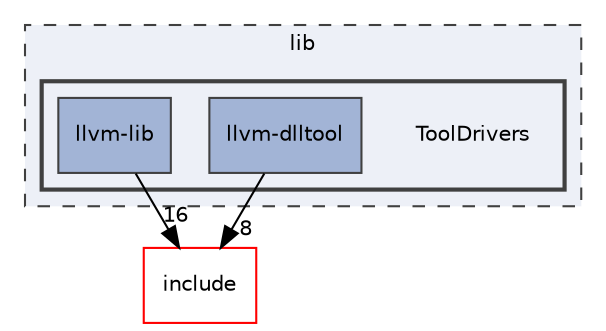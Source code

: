 digraph "lib/ToolDrivers"
{
 // LATEX_PDF_SIZE
  bgcolor="transparent";
  edge [fontname="Helvetica",fontsize="10",labelfontname="Helvetica",labelfontsize="10"];
  node [fontname="Helvetica",fontsize="10",shape="box"];
  compound=true
  subgraph clusterdir_97aefd0d527b934f1d99a682da8fe6a9 {
    graph [ bgcolor="#edf0f7", pencolor="grey25", style="filled,dashed,", label="lib", fontname="Helvetica", fontsize="10", URL="dir_97aefd0d527b934f1d99a682da8fe6a9.html"]
  subgraph clusterdir_0deb98a24ce3a530e05f88881105608c {
    graph [ bgcolor="#edf0f7", pencolor="grey25", style="filled,bold,", label="", fontname="Helvetica", fontsize="10", URL="dir_0deb98a24ce3a530e05f88881105608c.html"]
    dir_0deb98a24ce3a530e05f88881105608c [shape=plaintext, label="ToolDrivers"];
  dir_351e113ee9a334373e1cb178e865ed40 [label="llvm-dlltool", style="filled,", fillcolor="#a2b4d6", color="grey25", URL="dir_351e113ee9a334373e1cb178e865ed40.html"];
  dir_2b225a091dbd7b7eb9e6634617bc16eb [label="llvm-lib", style="filled,", fillcolor="#a2b4d6", color="grey25", URL="dir_2b225a091dbd7b7eb9e6634617bc16eb.html"];
  }
  }
  dir_d44c64559bbebec7f509842c48db8b23 [label="include", style="", fillcolor="#edf0f7", color="red", URL="dir_d44c64559bbebec7f509842c48db8b23.html"];
  dir_351e113ee9a334373e1cb178e865ed40->dir_d44c64559bbebec7f509842c48db8b23 [headlabel="8", labeldistance=1.5 headhref="dir_000107_000082.html"];
  dir_2b225a091dbd7b7eb9e6634617bc16eb->dir_d44c64559bbebec7f509842c48db8b23 [headlabel="16", labeldistance=1.5 headhref="dir_000109_000082.html"];
}

